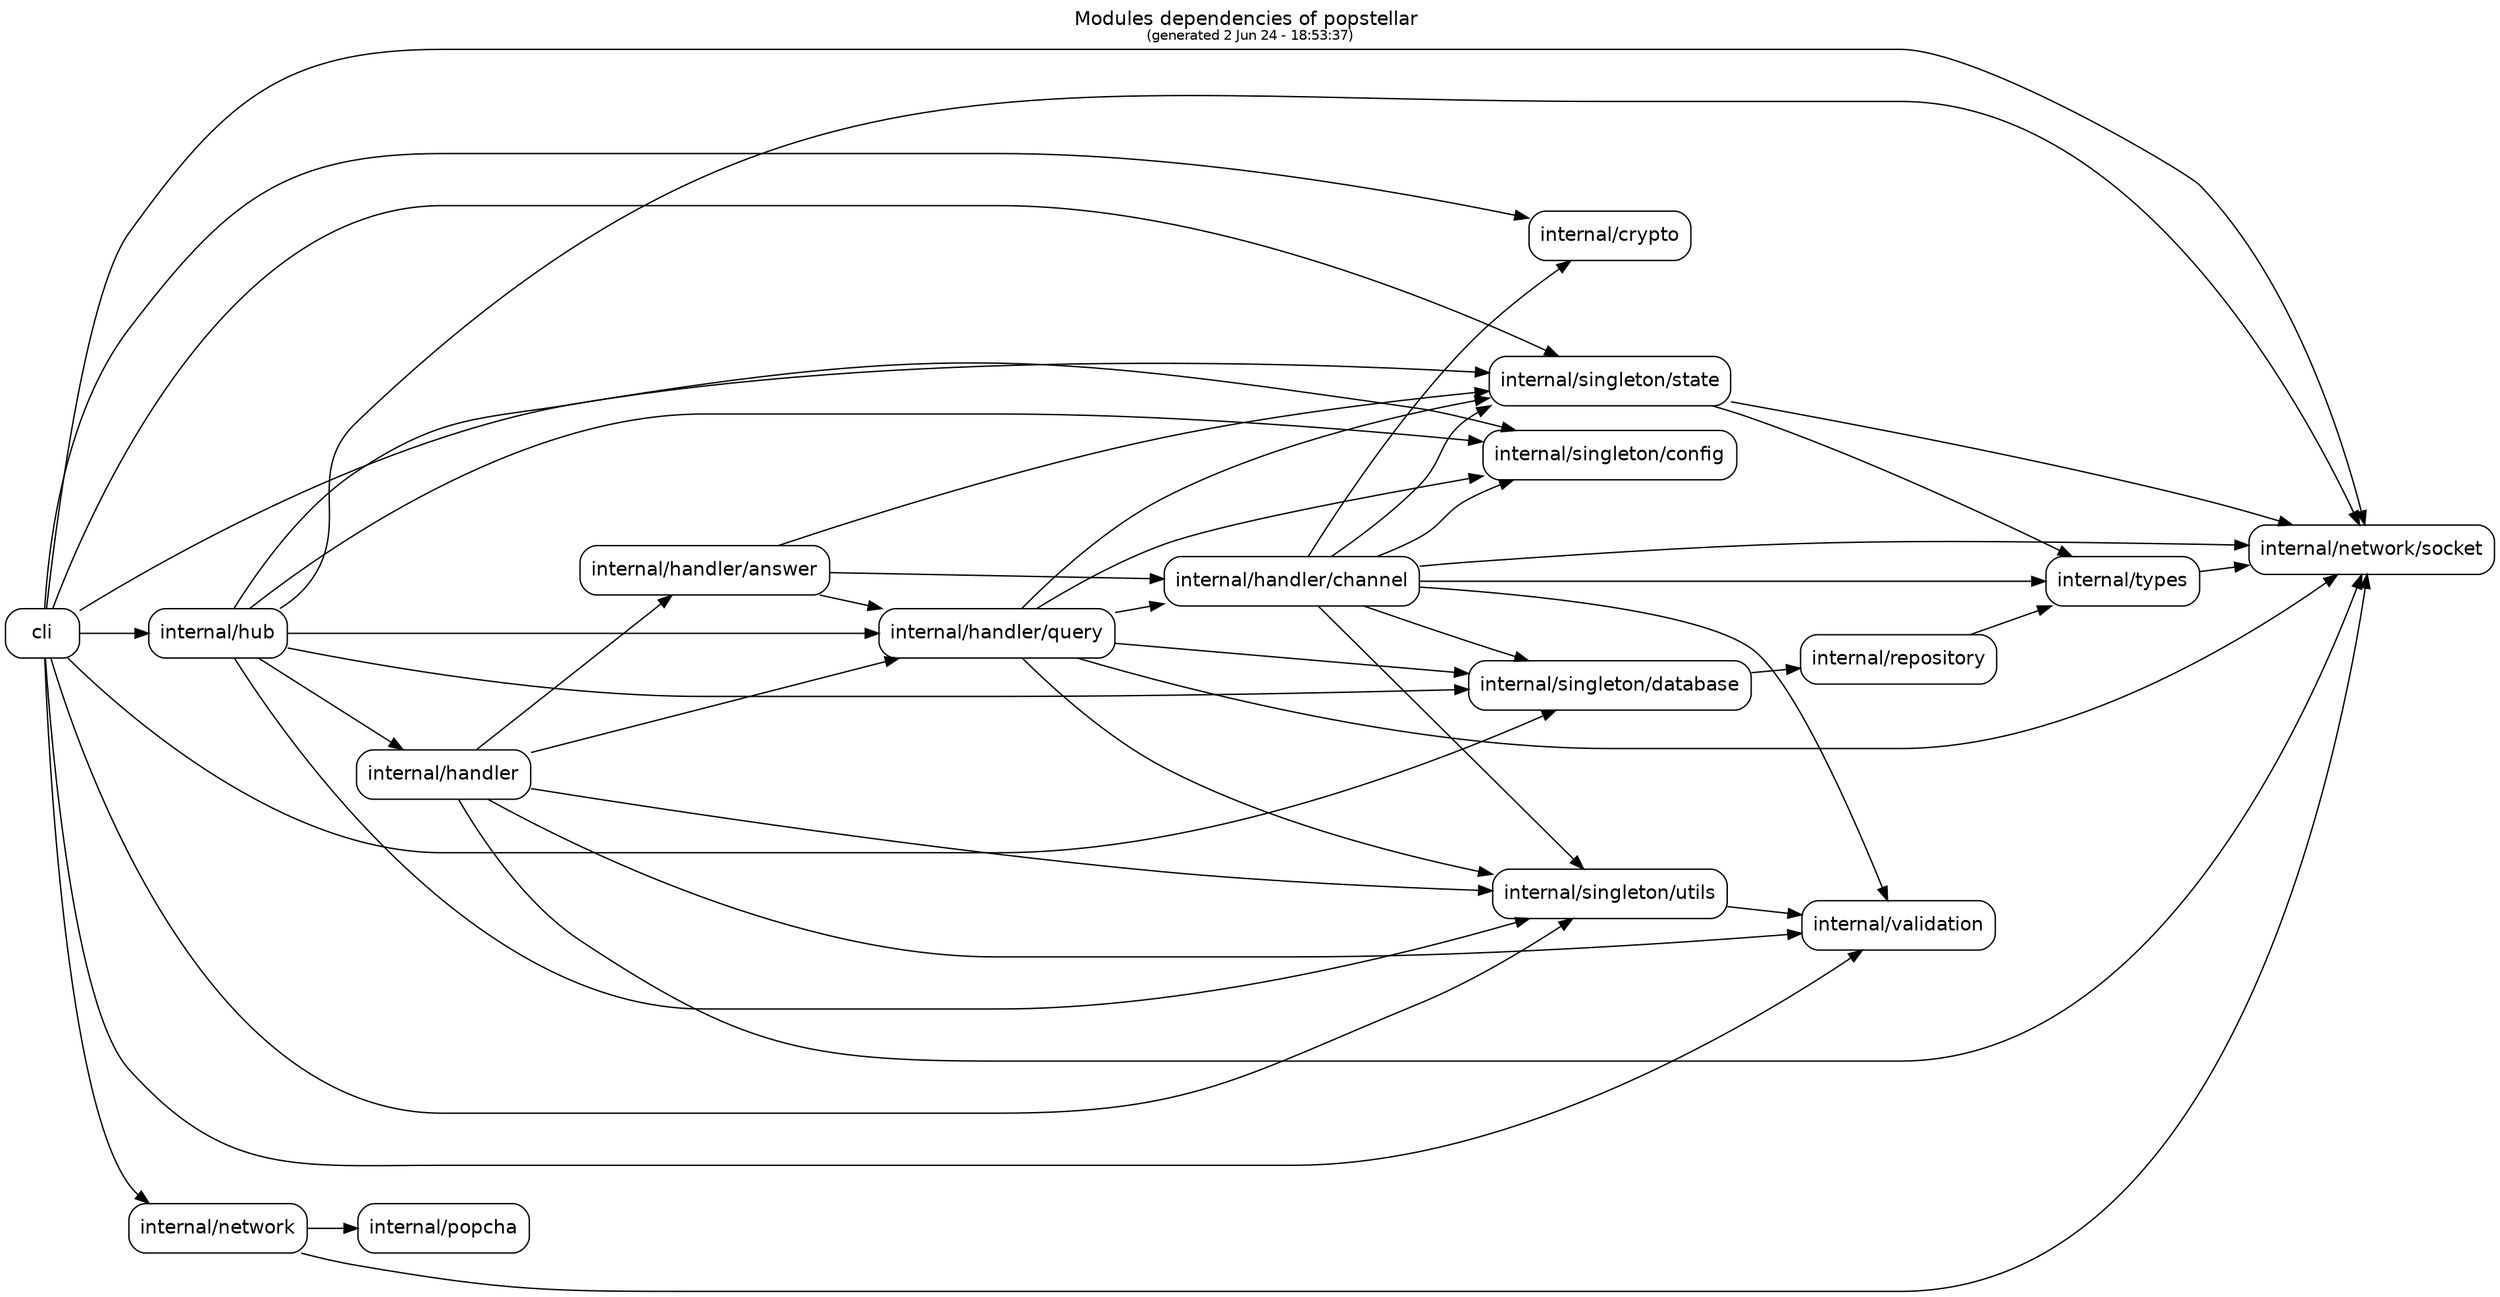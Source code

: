 strict digraph {
labelloc="t";
label = <Modules dependencies of popstellar <font point-size='10'><br/>(generated 2 Jun 24 - 18:53:37)</font>>;
graph [fontname = "helvetica"];
graph [fontname = "helvetica"];
node [fontname = "helvetica"];
edge [fontname = "helvetica"];
node [shape=box,style=rounded];
start=0;
ratio = fill;
rankdir="LR";
"cli" -> "internal/crypto" [minlen=1];
"cli" -> "internal/hub" [minlen=1];
"cli" -> "internal/network" [minlen=1];
"cli" -> "internal/network/socket" [minlen=1];
"cli" -> "internal/singleton/config" [minlen=1];
"cli" -> "internal/singleton/database" [minlen=1];
"cli" -> "internal/singleton/state" [minlen=1];
"cli" -> "internal/singleton/utils" [minlen=1];
"cli" -> "internal/validation" [minlen=1];
"internal/handler" -> "internal/handler/answer" [minlen=1];
"internal/handler" -> "internal/handler/query" [minlen=1];
"internal/handler" -> "internal/network/socket" [minlen=1];
"internal/handler" -> "internal/singleton/utils" [minlen=1];
"internal/handler" -> "internal/validation" [minlen=1];
"internal/handler/answer" -> "internal/handler/channel" [minlen=1];
"internal/handler/answer" -> "internal/handler/query" [minlen=1];
"internal/handler/answer" -> "internal/singleton/state" [minlen=1];
"internal/handler/channel" -> "internal/crypto" [minlen=1];
"internal/handler/channel" -> "internal/network/socket" [minlen=1];
"internal/handler/channel" -> "internal/singleton/config" [minlen=1];
"internal/handler/channel" -> "internal/singleton/database" [minlen=1];
"internal/handler/channel" -> "internal/singleton/state" [minlen=1];
"internal/handler/channel" -> "internal/singleton/utils" [minlen=1];
"internal/handler/channel" -> "internal/types" [minlen=1];
"internal/handler/channel" -> "internal/validation" [minlen=1];
"internal/handler/query" -> "internal/handler/channel" [minlen=1];
"internal/handler/query" -> "internal/network/socket" [minlen=1];
"internal/handler/query" -> "internal/singleton/config" [minlen=1];
"internal/handler/query" -> "internal/singleton/database" [minlen=1];
"internal/handler/query" -> "internal/singleton/state" [minlen=1];
"internal/handler/query" -> "internal/singleton/utils" [minlen=1];
"internal/hub" -> "internal/handler" [minlen=1];
"internal/hub" -> "internal/handler/query" [minlen=1];
"internal/hub" -> "internal/network/socket" [minlen=1];
"internal/hub" -> "internal/singleton/config" [minlen=1];
"internal/hub" -> "internal/singleton/database" [minlen=1];
"internal/hub" -> "internal/singleton/state" [minlen=1];
"internal/hub" -> "internal/singleton/utils" [minlen=1];
"internal/network" -> "internal/network/socket" [minlen=1];
"internal/network" -> "internal/popcha" [minlen=1];
"internal/repository" -> "internal/types" [minlen=1];
"internal/singleton/database" -> "internal/repository" [minlen=1];
"internal/singleton/state" -> "internal/network/socket" [minlen=1];
"internal/singleton/state" -> "internal/types" [minlen=1];
"internal/singleton/utils" -> "internal/validation" [minlen=1];
"internal/types" -> "internal/network/socket" [minlen=1];
}
